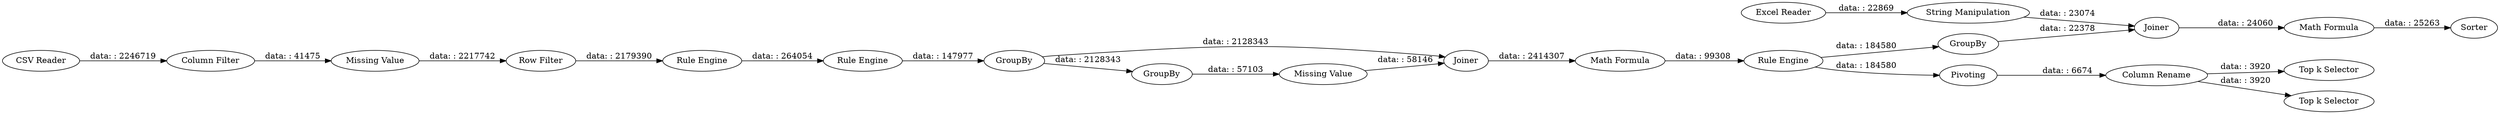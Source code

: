 digraph {
	"764189926075680250_25" [label="Top k Selector"]
	"764189926075680250_32" [label=Sorter]
	"764189926075680250_19" [label=Joiner]
	"764189926075680250_7" [label="String Manipulation"]
	"764189926075680250_23" [label=Pivoting]
	"764189926075680250_28" [label="Row Filter"]
	"764189926075680250_15" [label="Column Filter"]
	"764189926075680250_30" [label="Rule Engine"]
	"764189926075680250_26" [label="Top k Selector"]
	"764189926075680250_16" [label=GroupBy]
	"764189926075680250_14" [label="Missing Value"]
	"764189926075680250_29" [label="Rule Engine"]
	"764189926075680250_31" [label=GroupBy]
	"764189926075680250_18" [label="Missing Value"]
	"764189926075680250_11" [label="Math Formula"]
	"764189926075680250_24" [label="Column Rename"]
	"764189926075680250_9" [label=GroupBy]
	"764189926075680250_10" [label=Joiner]
	"764189926075680250_20" [label="Rule Engine"]
	"764189926075680250_21" [label="Math Formula"]
	"764189926075680250_1" [label="CSV Reader"]
	"764189926075680250_6" [label="Excel Reader"]
	"764189926075680250_24" -> "764189926075680250_26" [label="data: : 3920"]
	"764189926075680250_29" -> "764189926075680250_30" [label="data: : 264054"]
	"764189926075680250_20" -> "764189926075680250_9" [label="data: : 184580"]
	"764189926075680250_10" -> "764189926075680250_11" [label="data: : 24060"]
	"764189926075680250_18" -> "764189926075680250_19" [label="data: : 58146"]
	"764189926075680250_14" -> "764189926075680250_28" [label="data: : 2217742"]
	"764189926075680250_7" -> "764189926075680250_10" [label="data: : 23074"]
	"764189926075680250_28" -> "764189926075680250_29" [label="data: : 2179390"]
	"764189926075680250_31" -> "764189926075680250_19" [label="data: : 2128343"]
	"764189926075680250_9" -> "764189926075680250_10" [label="data: : 22378"]
	"764189926075680250_19" -> "764189926075680250_21" [label="data: : 2414307"]
	"764189926075680250_16" -> "764189926075680250_18" [label="data: : 57103"]
	"764189926075680250_23" -> "764189926075680250_24" [label="data: : 6674"]
	"764189926075680250_1" -> "764189926075680250_15" [label="data: : 2246719"]
	"764189926075680250_21" -> "764189926075680250_20" [label="data: : 99308"]
	"764189926075680250_11" -> "764189926075680250_32" [label="data: : 25263"]
	"764189926075680250_20" -> "764189926075680250_23" [label="data: : 184580"]
	"764189926075680250_15" -> "764189926075680250_14" [label="data: : 41475"]
	"764189926075680250_24" -> "764189926075680250_25" [label="data: : 3920"]
	"764189926075680250_31" -> "764189926075680250_16" [label="data: : 2128343"]
	"764189926075680250_30" -> "764189926075680250_31" [label="data: : 147977"]
	"764189926075680250_6" -> "764189926075680250_7" [label="data: : 22869"]
	rankdir=LR
}
